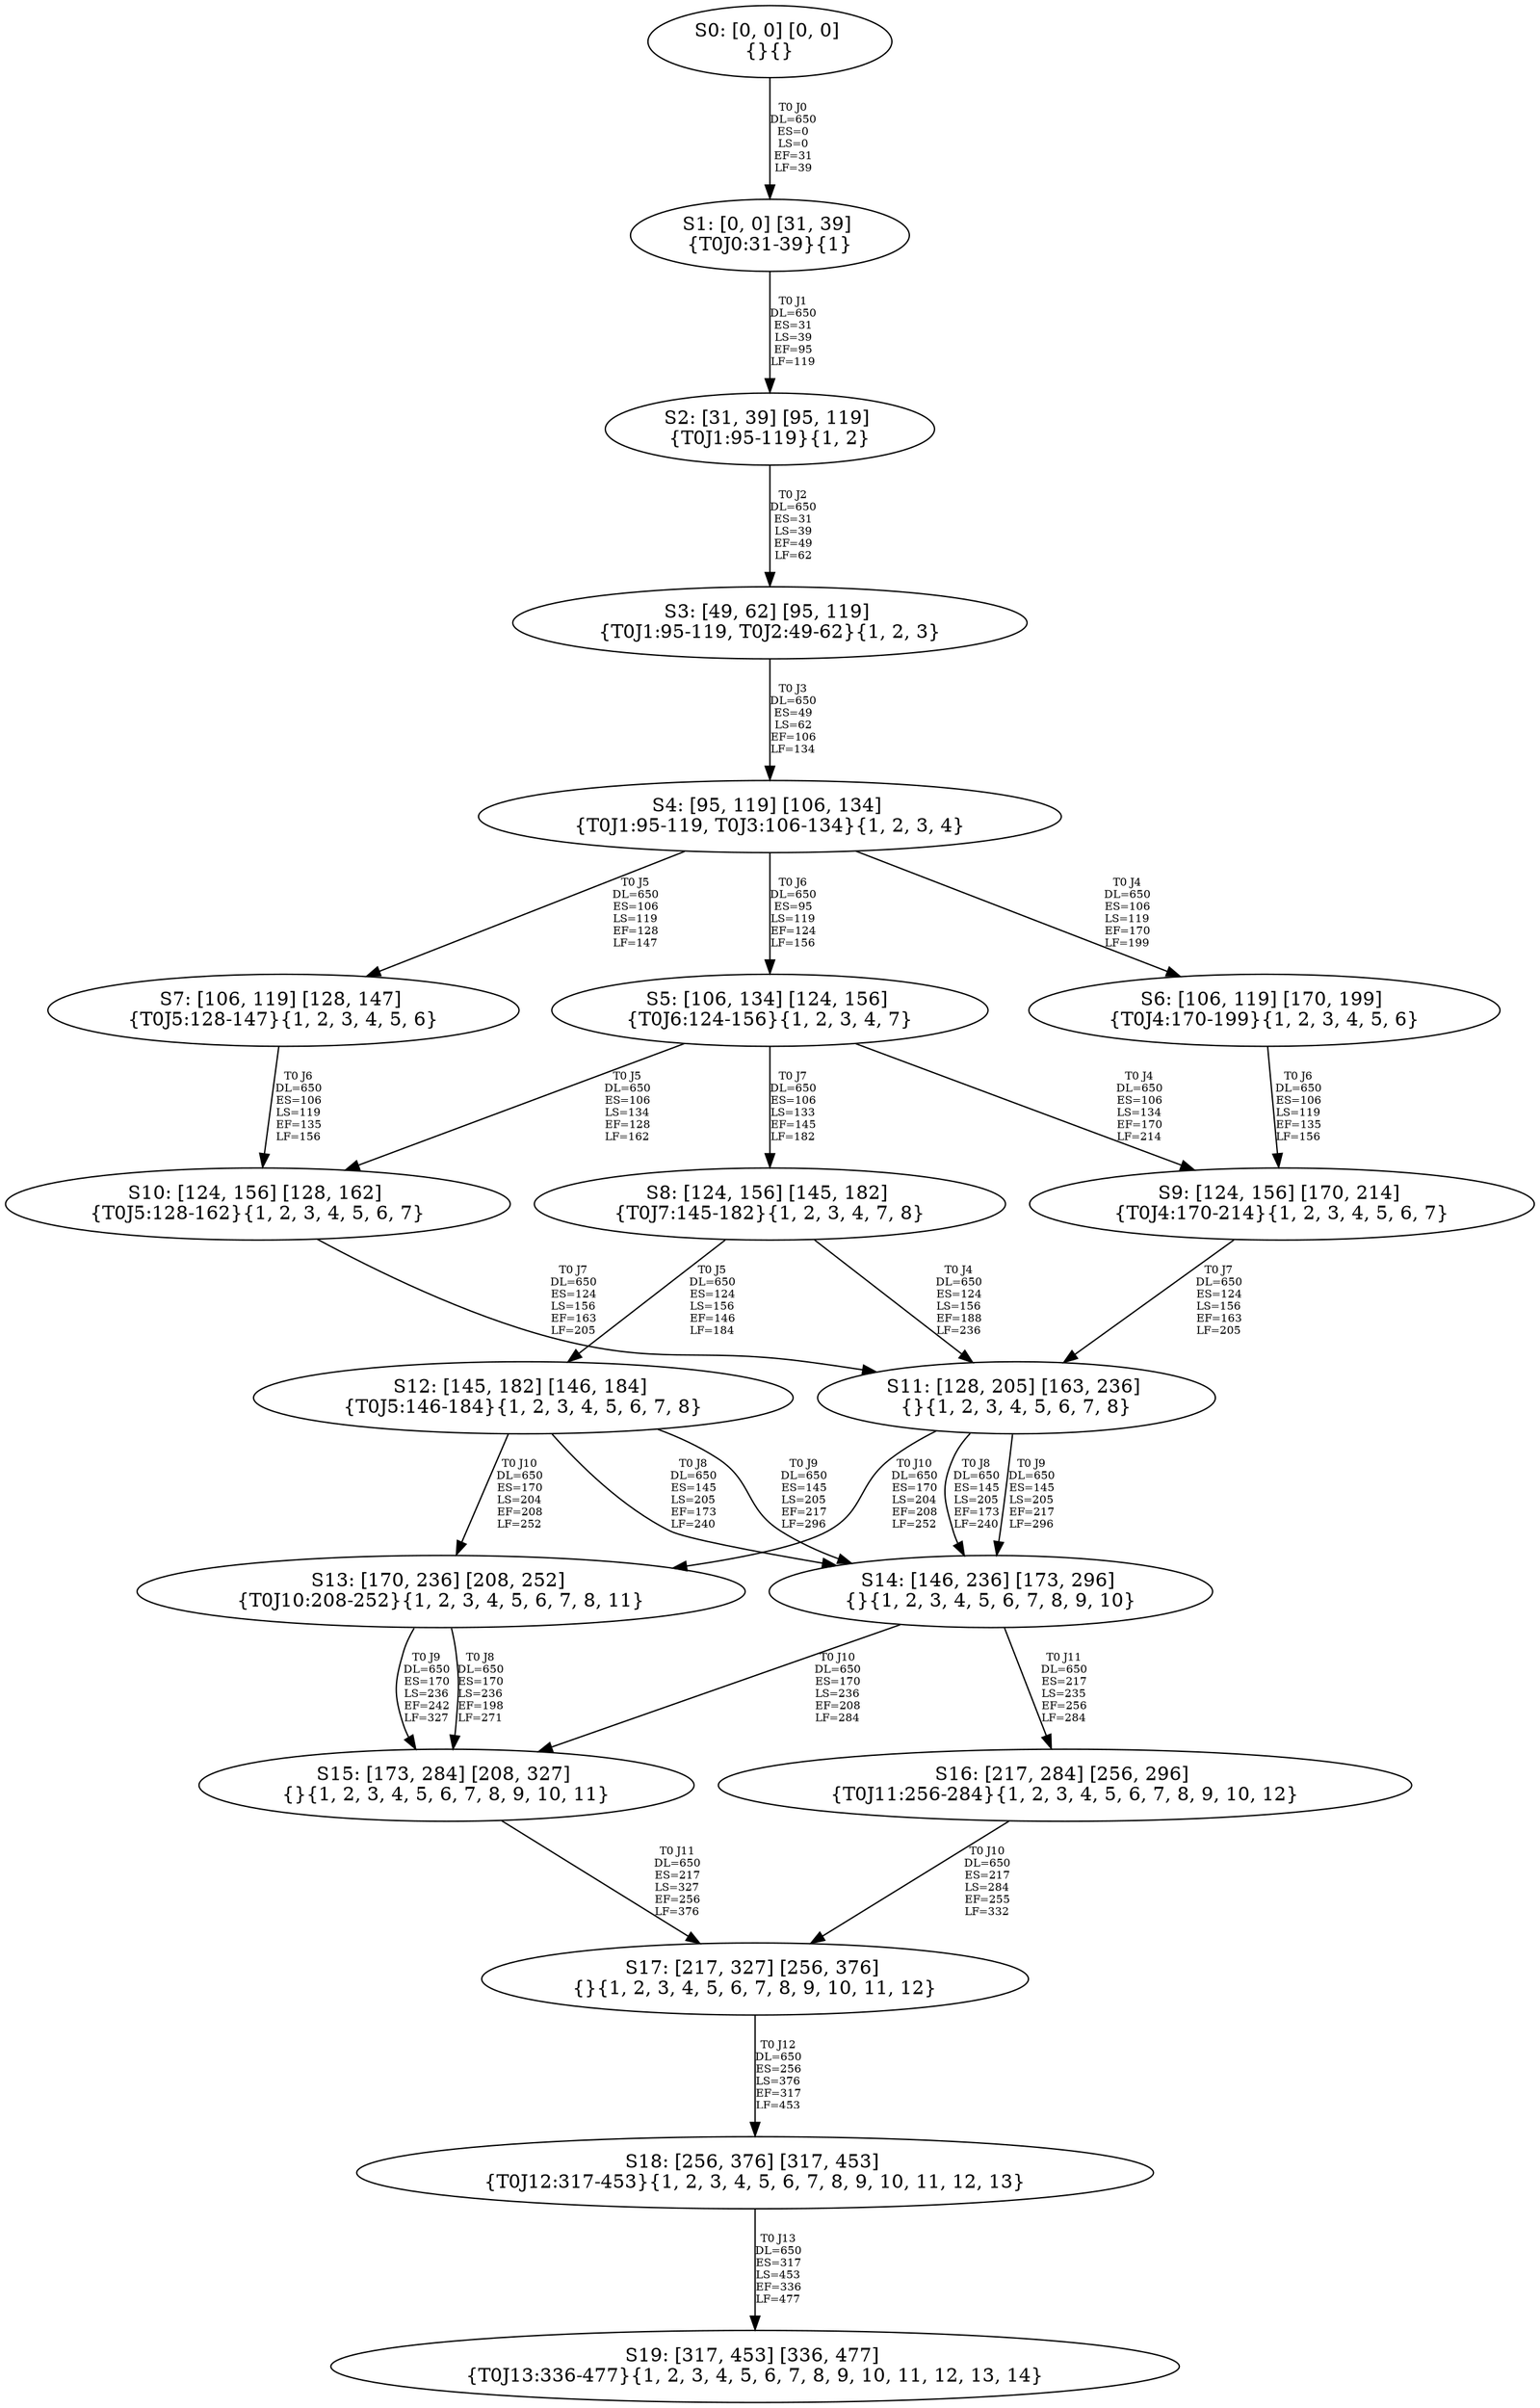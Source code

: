 digraph {
	S0[label="S0: [0, 0] [0, 0] \n{}{}"];
	S1[label="S1: [0, 0] [31, 39] \n{T0J0:31-39}{1}"];
	S2[label="S2: [31, 39] [95, 119] \n{T0J1:95-119}{1, 2}"];
	S3[label="S3: [49, 62] [95, 119] \n{T0J1:95-119, T0J2:49-62}{1, 2, 3}"];
	S4[label="S4: [95, 119] [106, 134] \n{T0J1:95-119, T0J3:106-134}{1, 2, 3, 4}"];
	S5[label="S5: [106, 134] [124, 156] \n{T0J6:124-156}{1, 2, 3, 4, 7}"];
	S6[label="S6: [106, 119] [170, 199] \n{T0J4:170-199}{1, 2, 3, 4, 5, 6}"];
	S7[label="S7: [106, 119] [128, 147] \n{T0J5:128-147}{1, 2, 3, 4, 5, 6}"];
	S8[label="S8: [124, 156] [145, 182] \n{T0J7:145-182}{1, 2, 3, 4, 7, 8}"];
	S9[label="S9: [124, 156] [170, 214] \n{T0J4:170-214}{1, 2, 3, 4, 5, 6, 7}"];
	S10[label="S10: [124, 156] [128, 162] \n{T0J5:128-162}{1, 2, 3, 4, 5, 6, 7}"];
	S11[label="S11: [128, 205] [163, 236] \n{}{1, 2, 3, 4, 5, 6, 7, 8}"];
	S12[label="S12: [145, 182] [146, 184] \n{T0J5:146-184}{1, 2, 3, 4, 5, 6, 7, 8}"];
	S13[label="S13: [170, 236] [208, 252] \n{T0J10:208-252}{1, 2, 3, 4, 5, 6, 7, 8, 11}"];
	S14[label="S14: [146, 236] [173, 296] \n{}{1, 2, 3, 4, 5, 6, 7, 8, 9, 10}"];
	S15[label="S15: [173, 284] [208, 327] \n{}{1, 2, 3, 4, 5, 6, 7, 8, 9, 10, 11}"];
	S16[label="S16: [217, 284] [256, 296] \n{T0J11:256-284}{1, 2, 3, 4, 5, 6, 7, 8, 9, 10, 12}"];
	S17[label="S17: [217, 327] [256, 376] \n{}{1, 2, 3, 4, 5, 6, 7, 8, 9, 10, 11, 12}"];
	S18[label="S18: [256, 376] [317, 453] \n{T0J12:317-453}{1, 2, 3, 4, 5, 6, 7, 8, 9, 10, 11, 12, 13}"];
	S19[label="S19: [317, 453] [336, 477] \n{T0J13:336-477}{1, 2, 3, 4, 5, 6, 7, 8, 9, 10, 11, 12, 13, 14}"];
	S0 -> S1[label="T0 J0\nDL=650\nES=0\nLS=0\nEF=31\nLF=39",fontsize=8];
	S1 -> S2[label="T0 J1\nDL=650\nES=31\nLS=39\nEF=95\nLF=119",fontsize=8];
	S2 -> S3[label="T0 J2\nDL=650\nES=31\nLS=39\nEF=49\nLF=62",fontsize=8];
	S3 -> S4[label="T0 J3\nDL=650\nES=49\nLS=62\nEF=106\nLF=134",fontsize=8];
	S4 -> S6[label="T0 J4\nDL=650\nES=106\nLS=119\nEF=170\nLF=199",fontsize=8];
	S4 -> S7[label="T0 J5\nDL=650\nES=106\nLS=119\nEF=128\nLF=147",fontsize=8];
	S4 -> S5[label="T0 J6\nDL=650\nES=95\nLS=119\nEF=124\nLF=156",fontsize=8];
	S5 -> S9[label="T0 J4\nDL=650\nES=106\nLS=134\nEF=170\nLF=214",fontsize=8];
	S5 -> S10[label="T0 J5\nDL=650\nES=106\nLS=134\nEF=128\nLF=162",fontsize=8];
	S5 -> S8[label="T0 J7\nDL=650\nES=106\nLS=133\nEF=145\nLF=182",fontsize=8];
	S6 -> S9[label="T0 J6\nDL=650\nES=106\nLS=119\nEF=135\nLF=156",fontsize=8];
	S7 -> S10[label="T0 J6\nDL=650\nES=106\nLS=119\nEF=135\nLF=156",fontsize=8];
	S8 -> S11[label="T0 J4\nDL=650\nES=124\nLS=156\nEF=188\nLF=236",fontsize=8];
	S8 -> S12[label="T0 J5\nDL=650\nES=124\nLS=156\nEF=146\nLF=184",fontsize=8];
	S9 -> S11[label="T0 J7\nDL=650\nES=124\nLS=156\nEF=163\nLF=205",fontsize=8];
	S10 -> S11[label="T0 J7\nDL=650\nES=124\nLS=156\nEF=163\nLF=205",fontsize=8];
	S11 -> S14[label="T0 J8\nDL=650\nES=145\nLS=205\nEF=173\nLF=240",fontsize=8];
	S11 -> S14[label="T0 J9\nDL=650\nES=145\nLS=205\nEF=217\nLF=296",fontsize=8];
	S11 -> S13[label="T0 J10\nDL=650\nES=170\nLS=204\nEF=208\nLF=252",fontsize=8];
	S12 -> S14[label="T0 J8\nDL=650\nES=145\nLS=205\nEF=173\nLF=240",fontsize=8];
	S12 -> S14[label="T0 J9\nDL=650\nES=145\nLS=205\nEF=217\nLF=296",fontsize=8];
	S12 -> S13[label="T0 J10\nDL=650\nES=170\nLS=204\nEF=208\nLF=252",fontsize=8];
	S13 -> S15[label="T0 J8\nDL=650\nES=170\nLS=236\nEF=198\nLF=271",fontsize=8];
	S13 -> S15[label="T0 J9\nDL=650\nES=170\nLS=236\nEF=242\nLF=327",fontsize=8];
	S14 -> S15[label="T0 J10\nDL=650\nES=170\nLS=236\nEF=208\nLF=284",fontsize=8];
	S14 -> S16[label="T0 J11\nDL=650\nES=217\nLS=235\nEF=256\nLF=284",fontsize=8];
	S15 -> S17[label="T0 J11\nDL=650\nES=217\nLS=327\nEF=256\nLF=376",fontsize=8];
	S16 -> S17[label="T0 J10\nDL=650\nES=217\nLS=284\nEF=255\nLF=332",fontsize=8];
	S17 -> S18[label="T0 J12\nDL=650\nES=256\nLS=376\nEF=317\nLF=453",fontsize=8];
	S18 -> S19[label="T0 J13\nDL=650\nES=317\nLS=453\nEF=336\nLF=477",fontsize=8];
}
